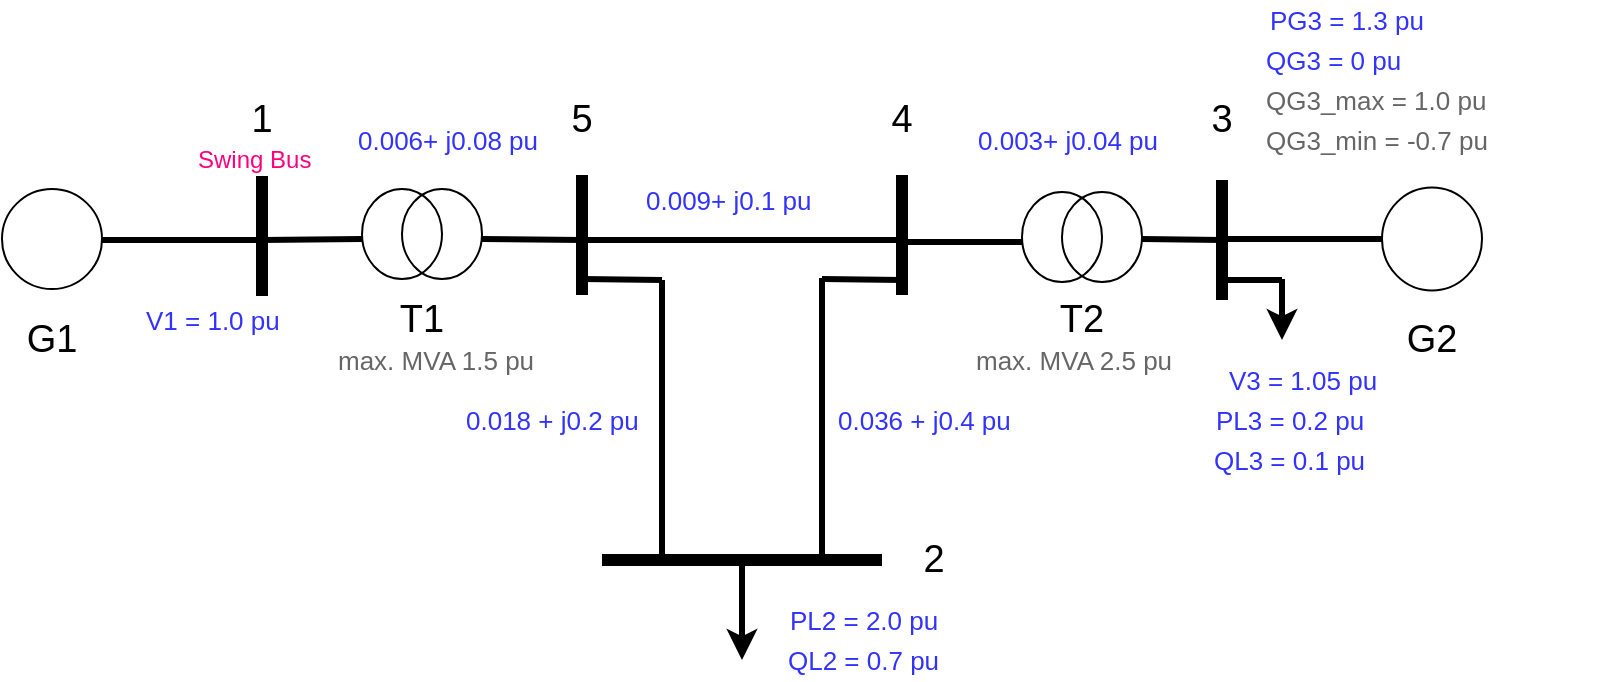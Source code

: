 <mxfile version="13.1.9" type="google"><diagram name="Page-1" id="099fd60b-425b-db50-ffb0-6b813814b670"><mxGraphModel dx="1422" dy="713" grid="1" gridSize="10" guides="1" tooltips="1" connect="1" arrows="1" fold="1" page="1" pageScale="1" pageWidth="850" pageHeight="1100" background="#ffffff" math="0" shadow="0"><root><mxCell id="0"/><mxCell id="1" parent="0"/><mxCell id="tRbGKE1CkDYzyldV6XN8-1" value="" style="ellipse;whiteSpace=wrap;html=1;" vertex="1" parent="1"><mxGeometry x="34" y="134.5" width="50" height="50" as="geometry"/></mxCell><mxCell id="tRbGKE1CkDYzyldV6XN8-3" value="" style="endArrow=none;html=1;strokeWidth=3;" edge="1" parent="1"><mxGeometry width="50" height="50" relative="1" as="geometry"><mxPoint x="84" y="160" as="sourcePoint"/><mxPoint x="164" y="160" as="targetPoint"/></mxGeometry></mxCell><mxCell id="tRbGKE1CkDYzyldV6XN8-7" value="" style="group" vertex="1" connectable="0" parent="1"><mxGeometry x="214" y="134.5" width="60" height="45" as="geometry"/></mxCell><mxCell id="tRbGKE1CkDYzyldV6XN8-5" value="" style="ellipse;whiteSpace=wrap;html=1;fillColor=none;" vertex="1" parent="tRbGKE1CkDYzyldV6XN8-7"><mxGeometry width="40" height="45" as="geometry"/></mxCell><mxCell id="tRbGKE1CkDYzyldV6XN8-6" value="" style="ellipse;whiteSpace=wrap;html=1;fillColor=none;" vertex="1" parent="tRbGKE1CkDYzyldV6XN8-7"><mxGeometry x="20" width="40" height="45" as="geometry"/></mxCell><mxCell id="tRbGKE1CkDYzyldV6XN8-8" value="" style="endArrow=none;html=1;strokeWidth=3;entryX=0;entryY=0.556;entryDx=0;entryDy=0;entryPerimeter=0;" edge="1" parent="tRbGKE1CkDYzyldV6XN8-7" target="tRbGKE1CkDYzyldV6XN8-5"><mxGeometry width="50" height="50" relative="1" as="geometry"><mxPoint x="-50" y="25.5" as="sourcePoint"/><mxPoint x="-10" y="22" as="targetPoint"/></mxGeometry></mxCell><mxCell id="tRbGKE1CkDYzyldV6XN8-9" value="" style="endArrow=none;html=1;strokeWidth=3;exitX=1;exitY=0.556;exitDx=0;exitDy=0;exitPerimeter=0;" edge="1" parent="1" source="tRbGKE1CkDYzyldV6XN8-6"><mxGeometry width="50" height="50" relative="1" as="geometry"><mxPoint x="174" y="170" as="sourcePoint"/><mxPoint x="324" y="160" as="targetPoint"/></mxGeometry></mxCell><mxCell id="tRbGKE1CkDYzyldV6XN8-12" value="" style="endArrow=none;html=1;strokeWidth=6;" edge="1" parent="1"><mxGeometry width="50" height="50" relative="1" as="geometry"><mxPoint x="164" y="188" as="sourcePoint"/><mxPoint x="164" y="128" as="targetPoint"/></mxGeometry></mxCell><mxCell id="tRbGKE1CkDYzyldV6XN8-13" value="" style="endArrow=none;html=1;strokeWidth=6;" edge="1" parent="1"><mxGeometry width="50" height="50" relative="1" as="geometry"><mxPoint x="324" y="187.5" as="sourcePoint"/><mxPoint x="324" y="127.5" as="targetPoint"/></mxGeometry></mxCell><mxCell id="tRbGKE1CkDYzyldV6XN8-14" value="" style="endArrow=none;html=1;strokeWidth=6;" edge="1" parent="1"><mxGeometry width="50" height="50" relative="1" as="geometry"><mxPoint x="484" y="187.5" as="sourcePoint"/><mxPoint x="484" y="127.5" as="targetPoint"/></mxGeometry></mxCell><mxCell id="tRbGKE1CkDYzyldV6XN8-15" value="" style="endArrow=none;html=1;strokeWidth=6;" edge="1" parent="1"><mxGeometry width="50" height="50" relative="1" as="geometry"><mxPoint x="644" y="190" as="sourcePoint"/><mxPoint x="644" y="130" as="targetPoint"/></mxGeometry></mxCell><mxCell id="tRbGKE1CkDYzyldV6XN8-16" value="" style="group" vertex="1" connectable="0" parent="1"><mxGeometry x="544" y="136" width="60" height="45" as="geometry"/></mxCell><mxCell id="tRbGKE1CkDYzyldV6XN8-17" value="" style="ellipse;whiteSpace=wrap;html=1;fillColor=none;" vertex="1" parent="tRbGKE1CkDYzyldV6XN8-16"><mxGeometry width="40" height="45" as="geometry"/></mxCell><mxCell id="tRbGKE1CkDYzyldV6XN8-18" value="" style="ellipse;whiteSpace=wrap;html=1;fillColor=none;" vertex="1" parent="tRbGKE1CkDYzyldV6XN8-16"><mxGeometry x="20" width="40" height="45" as="geometry"/></mxCell><mxCell id="tRbGKE1CkDYzyldV6XN8-19" value="" style="endArrow=none;html=1;strokeWidth=3;entryX=0;entryY=0.556;entryDx=0;entryDy=0;entryPerimeter=0;" edge="1" parent="tRbGKE1CkDYzyldV6XN8-16" target="tRbGKE1CkDYzyldV6XN8-17"><mxGeometry width="50" height="50" relative="1" as="geometry"><mxPoint x="-60" y="25" as="sourcePoint"/><mxPoint x="-10" y="22" as="targetPoint"/></mxGeometry></mxCell><mxCell id="tRbGKE1CkDYzyldV6XN8-25" value="" style="endArrow=none;html=1;strokeWidth=3;exitX=1;exitY=0.556;exitDx=0;exitDy=0;exitPerimeter=0;" edge="1" parent="1"><mxGeometry width="50" height="50" relative="1" as="geometry"><mxPoint x="604" y="159.5" as="sourcePoint"/><mxPoint x="644" y="160" as="targetPoint"/></mxGeometry></mxCell><mxCell id="tRbGKE1CkDYzyldV6XN8-26" value="" style="endArrow=none;html=1;strokeWidth=3;" edge="1" parent="1"><mxGeometry width="50" height="50" relative="1" as="geometry"><mxPoint x="324" y="160" as="sourcePoint"/><mxPoint x="484" y="160" as="targetPoint"/></mxGeometry></mxCell><mxCell id="tRbGKE1CkDYzyldV6XN8-27" value="" style="endArrow=none;html=1;strokeWidth=3;" edge="1" parent="1"><mxGeometry width="50" height="50" relative="1" as="geometry"><mxPoint x="324" y="179.5" as="sourcePoint"/><mxPoint x="364" y="180" as="targetPoint"/></mxGeometry></mxCell><mxCell id="tRbGKE1CkDYzyldV6XN8-28" value="" style="endArrow=none;html=1;strokeWidth=3;" edge="1" parent="1"><mxGeometry width="50" height="50" relative="1" as="geometry"><mxPoint x="444" y="179.5" as="sourcePoint"/><mxPoint x="484" y="180" as="targetPoint"/></mxGeometry></mxCell><mxCell id="tRbGKE1CkDYzyldV6XN8-29" value="" style="endArrow=none;html=1;strokeWidth=3;" edge="1" parent="1"><mxGeometry width="50" height="50" relative="1" as="geometry"><mxPoint x="444" y="179" as="sourcePoint"/><mxPoint x="444" y="319" as="targetPoint"/></mxGeometry></mxCell><mxCell id="tRbGKE1CkDYzyldV6XN8-30" value="" style="endArrow=none;html=1;strokeWidth=3;" edge="1" parent="1"><mxGeometry width="50" height="50" relative="1" as="geometry"><mxPoint x="364" y="180" as="sourcePoint"/><mxPoint x="364" y="320" as="targetPoint"/></mxGeometry></mxCell><mxCell id="tRbGKE1CkDYzyldV6XN8-31" value="" style="endArrow=none;html=1;strokeWidth=6;" edge="1" parent="1"><mxGeometry width="50" height="50" relative="1" as="geometry"><mxPoint x="474" y="320" as="sourcePoint"/><mxPoint x="334" y="320" as="targetPoint"/></mxGeometry></mxCell><mxCell id="tRbGKE1CkDYzyldV6XN8-32" value="" style="ellipse;whiteSpace=wrap;html=1;" vertex="1" parent="1"><mxGeometry x="724" y="133.75" width="50" height="51.5" as="geometry"/></mxCell><mxCell id="tRbGKE1CkDYzyldV6XN8-33" value="" style="endArrow=none;html=1;strokeWidth=3;entryX=0;entryY=0.5;entryDx=0;entryDy=0;" edge="1" parent="1" target="tRbGKE1CkDYzyldV6XN8-32"><mxGeometry width="50" height="50" relative="1" as="geometry"><mxPoint x="644" y="159.5" as="sourcePoint"/><mxPoint x="714" y="160" as="targetPoint"/></mxGeometry></mxCell><mxCell id="tRbGKE1CkDYzyldV6XN8-38" value="" style="endArrow=classic;html=1;strokeWidth=3;" edge="1" parent="1"><mxGeometry width="50" height="50" relative="1" as="geometry"><mxPoint x="404" y="320" as="sourcePoint"/><mxPoint x="404" y="370" as="targetPoint"/></mxGeometry></mxCell><mxCell id="tRbGKE1CkDYzyldV6XN8-39" value="&lt;font style=&quot;font-size: 19px&quot;&gt;1&lt;/font&gt;" style="text;html=1;strokeColor=none;fillColor=none;align=center;verticalAlign=middle;whiteSpace=wrap;rounded=0;strokeWidth=3;" vertex="1" parent="1"><mxGeometry x="144" y="90" width="40" height="20" as="geometry"/></mxCell><mxCell id="tRbGKE1CkDYzyldV6XN8-40" value="&lt;font style=&quot;font-size: 19px&quot;&gt;5&lt;/font&gt;" style="text;html=1;strokeColor=none;fillColor=none;align=center;verticalAlign=middle;whiteSpace=wrap;rounded=0;strokeWidth=3;" vertex="1" parent="1"><mxGeometry x="304" y="90" width="40" height="20" as="geometry"/></mxCell><mxCell id="tRbGKE1CkDYzyldV6XN8-41" value="&lt;font style=&quot;font-size: 19px&quot;&gt;4&lt;/font&gt;" style="text;html=1;strokeColor=none;fillColor=none;align=center;verticalAlign=middle;whiteSpace=wrap;rounded=0;strokeWidth=3;" vertex="1" parent="1"><mxGeometry x="464" y="90" width="40" height="20" as="geometry"/></mxCell><mxCell id="tRbGKE1CkDYzyldV6XN8-42" value="&lt;font style=&quot;font-size: 19px&quot;&gt;3&lt;/font&gt;" style="text;html=1;strokeColor=none;fillColor=none;align=center;verticalAlign=middle;whiteSpace=wrap;rounded=0;strokeWidth=3;" vertex="1" parent="1"><mxGeometry x="624" y="90" width="40" height="20" as="geometry"/></mxCell><mxCell id="tRbGKE1CkDYzyldV6XN8-43" value="&lt;font style=&quot;font-size: 19px&quot;&gt;G1&lt;/font&gt;" style="text;html=1;strokeColor=none;fillColor=none;align=center;verticalAlign=middle;whiteSpace=wrap;rounded=0;strokeWidth=3;" vertex="1" parent="1"><mxGeometry x="39" y="200" width="40" height="20" as="geometry"/></mxCell><mxCell id="tRbGKE1CkDYzyldV6XN8-46" value="&lt;font style=&quot;font-size: 19px&quot;&gt;T1&lt;/font&gt;" style="text;html=1;strokeColor=none;fillColor=none;align=center;verticalAlign=middle;whiteSpace=wrap;rounded=0;strokeWidth=3;" vertex="1" parent="1"><mxGeometry x="224" y="190" width="40" height="20" as="geometry"/></mxCell><mxCell id="tRbGKE1CkDYzyldV6XN8-47" value="&lt;font style=&quot;font-size: 19px&quot;&gt;T2&lt;/font&gt;" style="text;html=1;strokeColor=none;fillColor=none;align=center;verticalAlign=middle;whiteSpace=wrap;rounded=0;strokeWidth=3;" vertex="1" parent="1"><mxGeometry x="554" y="190" width="40" height="20" as="geometry"/></mxCell><mxCell id="tRbGKE1CkDYzyldV6XN8-48" value="&lt;font style=&quot;font-size: 19px&quot;&gt;G2&lt;/font&gt;" style="text;html=1;strokeColor=none;fillColor=none;align=center;verticalAlign=middle;whiteSpace=wrap;rounded=0;strokeWidth=3;" vertex="1" parent="1"><mxGeometry x="729" y="200" width="40" height="20" as="geometry"/></mxCell><mxCell id="tRbGKE1CkDYzyldV6XN8-51" value="" style="endArrow=classic;html=1;strokeWidth=3;" edge="1" parent="1"><mxGeometry width="50" height="50" relative="1" as="geometry"><mxPoint x="674" y="179.5" as="sourcePoint"/><mxPoint x="674" y="210" as="targetPoint"/></mxGeometry></mxCell><mxCell id="tRbGKE1CkDYzyldV6XN8-52" value="" style="endArrow=none;html=1;strokeWidth=3;" edge="1" parent="1"><mxGeometry width="50" height="50" relative="1" as="geometry"><mxPoint x="644" y="180" as="sourcePoint"/><mxPoint x="674" y="180" as="targetPoint"/></mxGeometry></mxCell><mxCell id="tRbGKE1CkDYzyldV6XN8-56" value="&lt;font style=&quot;font-size: 12px;&quot;&gt;Swing Bus&lt;/font&gt;" style="text;html=1;strokeColor=none;fillColor=none;align=left;verticalAlign=middle;whiteSpace=wrap;rounded=0;strokeWidth=3;fontColor=#FF0080;fontSize=12;fontStyle=0" vertex="1" parent="1"><mxGeometry x="130" y="110" width="121" height="20" as="geometry"/></mxCell><mxCell id="tRbGKE1CkDYzyldV6XN8-57" value="&lt;font style=&quot;font-size: 13px;&quot;&gt;V1 = 1.0 pu&lt;/font&gt;" style="text;html=1;strokeColor=none;fillColor=none;align=left;verticalAlign=middle;whiteSpace=wrap;rounded=0;strokeWidth=3;fontColor=#3333FF;fontSize=13;" vertex="1" parent="1"><mxGeometry x="104" y="190" width="80" height="20" as="geometry"/></mxCell><mxCell id="tRbGKE1CkDYzyldV6XN8-58" value="&lt;font style=&quot;font-size: 13px;&quot;&gt;V3 = 1.05 pu&lt;/font&gt;" style="text;html=1;strokeColor=none;fillColor=none;align=center;verticalAlign=middle;whiteSpace=wrap;rounded=0;strokeWidth=3;fontColor=#3333FF;fontSize=13;" vertex="1" parent="1"><mxGeometry x="624" y="220" width="121" height="20" as="geometry"/></mxCell><mxCell id="tRbGKE1CkDYzyldV6XN8-60" value="&lt;font style=&quot;font-size: 13px;&quot;&gt;PG3 = 1.3 pu&lt;/font&gt;" style="text;html=1;strokeColor=none;fillColor=none;align=left;verticalAlign=middle;whiteSpace=wrap;rounded=0;strokeWidth=3;fontColor=#3333FF;fontSize=13;" vertex="1" parent="1"><mxGeometry x="666" y="40" width="166" height="20" as="geometry"/></mxCell><mxCell id="tRbGKE1CkDYzyldV6XN8-61" value="&lt;font style=&quot;font-size: 13px;&quot;&gt;QG3 = 0 pu&lt;/font&gt;" style="text;html=1;strokeColor=none;fillColor=none;align=left;verticalAlign=middle;whiteSpace=wrap;rounded=0;strokeWidth=3;fontColor=#3333FF;fontSize=13;" vertex="1" parent="1"><mxGeometry x="664" y="60" width="106" height="20" as="geometry"/></mxCell><mxCell id="tRbGKE1CkDYzyldV6XN8-64" value="&lt;font style=&quot;font-size: 13px;&quot;&gt;PL3 = 0.2 pu&lt;/font&gt;" style="text;html=1;strokeColor=none;fillColor=none;align=left;verticalAlign=middle;whiteSpace=wrap;rounded=0;strokeWidth=3;fontColor=#3333FF;fontSize=13;" vertex="1" parent="1"><mxGeometry x="639" y="240" width="166" height="20" as="geometry"/></mxCell><mxCell id="tRbGKE1CkDYzyldV6XN8-65" value="&lt;font style=&quot;font-size: 13px;&quot;&gt;QL3 = 0.1 pu&lt;/font&gt;" style="text;html=1;strokeColor=none;fillColor=none;align=left;verticalAlign=middle;whiteSpace=wrap;rounded=0;strokeWidth=3;fontColor=#3333FF;fontSize=13;" vertex="1" parent="1"><mxGeometry x="638" y="260" width="166" height="20" as="geometry"/></mxCell><mxCell id="tRbGKE1CkDYzyldV6XN8-66" value="&lt;font style=&quot;font-size: 13px;&quot;&gt;QG3_max = 1.0 pu&lt;/font&gt;" style="text;html=1;strokeColor=none;fillColor=none;align=left;verticalAlign=middle;whiteSpace=wrap;rounded=0;strokeWidth=3;fontColor=#666666;fontSize=13;" vertex="1" parent="1"><mxGeometry x="664" y="80" width="166" height="20" as="geometry"/></mxCell><mxCell id="tRbGKE1CkDYzyldV6XN8-68" value="&lt;font style=&quot;font-size: 13px;&quot;&gt;QG3_min = -0.7 pu&lt;/font&gt;" style="text;html=1;strokeColor=none;fillColor=none;align=left;verticalAlign=middle;whiteSpace=wrap;rounded=0;strokeWidth=3;fontColor=#666666;fontSize=13;" vertex="1" parent="1"><mxGeometry x="664" y="100" width="166" height="20" as="geometry"/></mxCell><mxCell id="tRbGKE1CkDYzyldV6XN8-69" value="&lt;font style=&quot;font-size: 19px&quot;&gt;2&lt;/font&gt;" style="text;html=1;strokeColor=none;fillColor=none;align=center;verticalAlign=middle;whiteSpace=wrap;rounded=0;strokeWidth=3;" vertex="1" parent="1"><mxGeometry x="480" y="310" width="40" height="20" as="geometry"/></mxCell><mxCell id="tRbGKE1CkDYzyldV6XN8-73" value="&lt;font style=&quot;font-size: 13px&quot;&gt;PL2 = 2.0 pu&lt;/font&gt;" style="text;html=1;strokeColor=none;fillColor=none;align=left;verticalAlign=middle;whiteSpace=wrap;rounded=0;strokeWidth=3;fontColor=#3333FF;fontSize=13;" vertex="1" parent="1"><mxGeometry x="426" y="340" width="166" height="20" as="geometry"/></mxCell><mxCell id="tRbGKE1CkDYzyldV6XN8-74" value="&lt;font style=&quot;font-size: 13px&quot;&gt;QL2 = 0.7 pu&lt;/font&gt;" style="text;html=1;strokeColor=none;fillColor=none;align=left;verticalAlign=middle;whiteSpace=wrap;rounded=0;strokeWidth=3;fontColor=#3333FF;fontSize=13;" vertex="1" parent="1"><mxGeometry x="425" y="360" width="166" height="20" as="geometry"/></mxCell><mxCell id="tRbGKE1CkDYzyldV6XN8-75" value="&lt;font style=&quot;font-size: 13px&quot;&gt;0.036 + j0.4 pu&lt;/font&gt;" style="text;html=1;strokeColor=none;fillColor=none;align=left;verticalAlign=middle;whiteSpace=wrap;rounded=0;strokeWidth=3;fontColor=#3333FF;fontSize=13;" vertex="1" parent="1"><mxGeometry x="450" y="240" width="110" height="20" as="geometry"/></mxCell><mxCell id="tRbGKE1CkDYzyldV6XN8-76" value="&lt;font style=&quot;font-size: 13px&quot;&gt;0.018 + j0.2 pu&lt;/font&gt;" style="text;html=1;strokeColor=none;fillColor=none;align=left;verticalAlign=middle;whiteSpace=wrap;rounded=0;strokeWidth=3;fontColor=#3333FF;fontSize=13;" vertex="1" parent="1"><mxGeometry x="264" y="240" width="110" height="20" as="geometry"/></mxCell><mxCell id="tRbGKE1CkDYzyldV6XN8-77" value="&lt;font style=&quot;font-size: 13px&quot;&gt;0.009+ j0.1 pu&lt;/font&gt;" style="text;html=1;strokeColor=none;fillColor=none;align=left;verticalAlign=middle;whiteSpace=wrap;rounded=0;strokeWidth=3;fontColor=#3333FF;fontSize=13;" vertex="1" parent="1"><mxGeometry x="354" y="130" width="110" height="20" as="geometry"/></mxCell><mxCell id="tRbGKE1CkDYzyldV6XN8-78" value="&lt;font style=&quot;font-size: 13px&quot;&gt;0.006+ j0.08 pu&lt;/font&gt;" style="text;html=1;strokeColor=none;fillColor=none;align=left;verticalAlign=middle;whiteSpace=wrap;rounded=0;strokeWidth=3;fontColor=#3333FF;fontSize=13;" vertex="1" parent="1"><mxGeometry x="210" y="100" width="110" height="20" as="geometry"/></mxCell><mxCell id="tRbGKE1CkDYzyldV6XN8-79" value="&lt;font style=&quot;font-size: 13px&quot;&gt;0.003+ j0.04 pu&lt;/font&gt;" style="text;html=1;strokeColor=none;fillColor=none;align=left;verticalAlign=middle;whiteSpace=wrap;rounded=0;strokeWidth=3;fontColor=#3333FF;fontSize=13;" vertex="1" parent="1"><mxGeometry x="520" y="100" width="110" height="20" as="geometry"/></mxCell><mxCell id="tRbGKE1CkDYzyldV6XN8-80" style="edgeStyle=orthogonalEdgeStyle;rounded=0;orthogonalLoop=1;jettySize=auto;html=1;exitX=0.5;exitY=1;exitDx=0;exitDy=0;strokeWidth=3;fontSize=13;fontColor=#FF0080;" edge="1" parent="1" source="tRbGKE1CkDYzyldV6XN8-79" target="tRbGKE1CkDYzyldV6XN8-79"><mxGeometry relative="1" as="geometry"/></mxCell><mxCell id="tRbGKE1CkDYzyldV6XN8-81" value="&lt;font style=&quot;font-size: 13px&quot;&gt;max. MVA 2.5 pu&lt;/font&gt;" style="text;html=1;strokeColor=none;fillColor=none;align=left;verticalAlign=middle;whiteSpace=wrap;rounded=0;strokeWidth=3;fontColor=#666666;fontSize=13;" vertex="1" parent="1"><mxGeometry x="519" y="210" width="110" height="20" as="geometry"/></mxCell><mxCell id="tRbGKE1CkDYzyldV6XN8-82" value="&lt;font style=&quot;font-size: 13px&quot;&gt;max. MVA 1.5 pu&lt;/font&gt;" style="text;html=1;strokeColor=none;fillColor=none;align=left;verticalAlign=middle;whiteSpace=wrap;rounded=0;strokeWidth=3;fontColor=#666666;fontSize=13;" vertex="1" parent="1"><mxGeometry x="200" y="210" width="110" height="20" as="geometry"/></mxCell></root></mxGraphModel></diagram></mxfile>